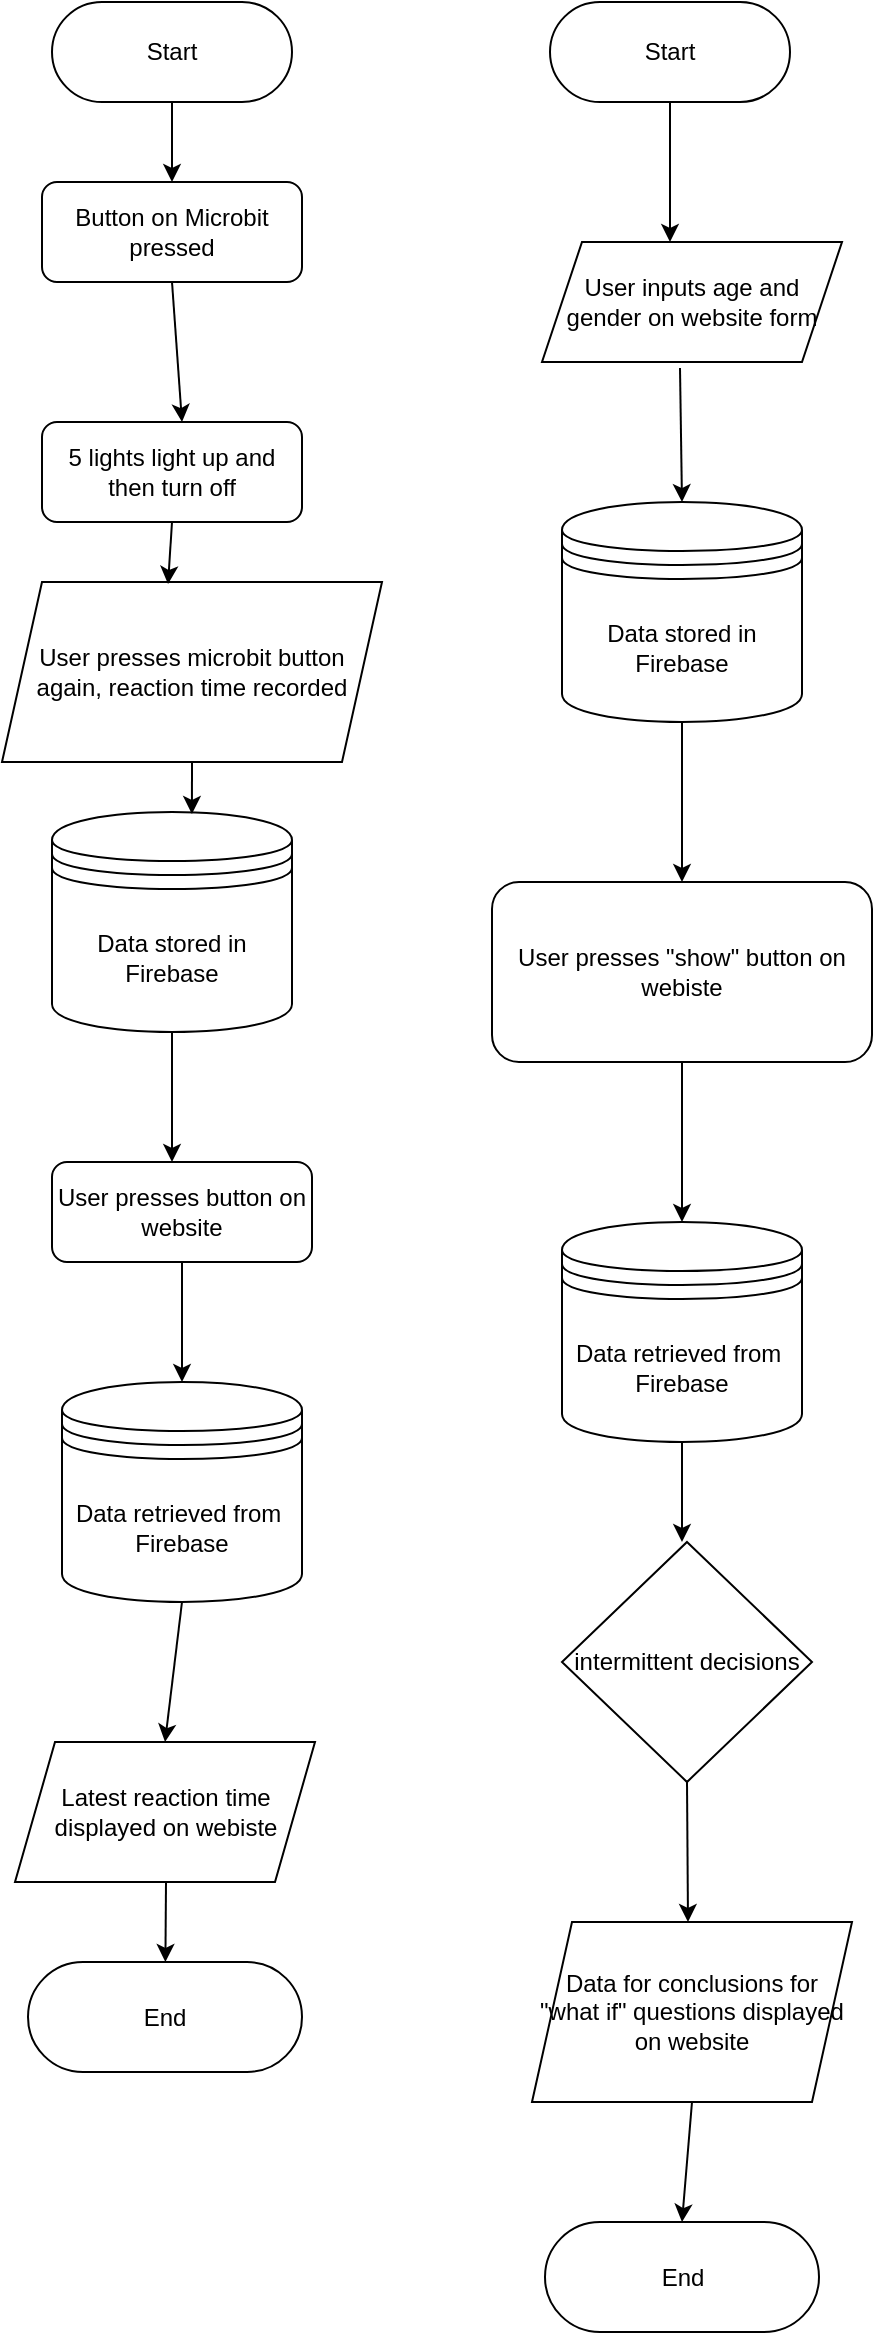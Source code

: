 <mxfile version="22.1.17" type="device">
  <diagram id="C5RBs43oDa-KdzZeNtuy" name="Page-1">
    <mxGraphModel dx="1434" dy="1959" grid="1" gridSize="10" guides="1" tooltips="1" connect="1" arrows="1" fold="1" page="1" pageScale="1" pageWidth="827" pageHeight="1169" math="0" shadow="0">
      <root>
        <mxCell id="WIyWlLk6GJQsqaUBKTNV-0" />
        <mxCell id="WIyWlLk6GJQsqaUBKTNV-1" parent="WIyWlLk6GJQsqaUBKTNV-0" />
        <mxCell id="NHSdD5cQyTbtL80OTe6L-0" value="Button on Microbit pressed" style="rounded=1;whiteSpace=wrap;html=1;fontSize=12;glass=0;strokeWidth=1;shadow=0;" vertex="1" parent="WIyWlLk6GJQsqaUBKTNV-1">
          <mxGeometry x="100" y="-320" width="130" height="50" as="geometry" />
        </mxCell>
        <mxCell id="NHSdD5cQyTbtL80OTe6L-4" value="" style="endArrow=classic;html=1;rounded=0;exitX=0.5;exitY=1;exitDx=0;exitDy=0;" edge="1" parent="WIyWlLk6GJQsqaUBKTNV-1" source="NHSdD5cQyTbtL80OTe6L-0">
          <mxGeometry width="50" height="50" relative="1" as="geometry">
            <mxPoint x="390" y="-20" as="sourcePoint" />
            <mxPoint x="170" y="-200" as="targetPoint" />
          </mxGeometry>
        </mxCell>
        <mxCell id="NHSdD5cQyTbtL80OTe6L-5" value="5 lights light up and then turn off" style="rounded=1;whiteSpace=wrap;html=1;fontSize=12;glass=0;strokeWidth=1;shadow=0;" vertex="1" parent="WIyWlLk6GJQsqaUBKTNV-1">
          <mxGeometry x="100" y="-200" width="130" height="50" as="geometry" />
        </mxCell>
        <mxCell id="NHSdD5cQyTbtL80OTe6L-10" value="Data stored in Firebase" style="shape=datastore;whiteSpace=wrap;html=1;" vertex="1" parent="WIyWlLk6GJQsqaUBKTNV-1">
          <mxGeometry x="105" y="-5" width="120" height="110" as="geometry" />
        </mxCell>
        <mxCell id="NHSdD5cQyTbtL80OTe6L-12" value="" style="endArrow=classic;html=1;rounded=0;exitX=0.5;exitY=1;exitDx=0;exitDy=0;" edge="1" parent="WIyWlLk6GJQsqaUBKTNV-1" source="NHSdD5cQyTbtL80OTe6L-10">
          <mxGeometry width="50" height="50" relative="1" as="geometry">
            <mxPoint x="390" y="-20" as="sourcePoint" />
            <mxPoint x="165" y="170" as="targetPoint" />
          </mxGeometry>
        </mxCell>
        <mxCell id="NHSdD5cQyTbtL80OTe6L-13" value="User presses button on website" style="rounded=1;whiteSpace=wrap;html=1;fontSize=12;glass=0;strokeWidth=1;shadow=0;" vertex="1" parent="WIyWlLk6GJQsqaUBKTNV-1">
          <mxGeometry x="105" y="170" width="130" height="50" as="geometry" />
        </mxCell>
        <mxCell id="NHSdD5cQyTbtL80OTe6L-14" value="Start" style="html=1;dashed=0;whiteSpace=wrap;shape=mxgraph.dfd.start" vertex="1" parent="WIyWlLk6GJQsqaUBKTNV-1">
          <mxGeometry x="105" y="-410" width="120" height="50" as="geometry" />
        </mxCell>
        <mxCell id="NHSdD5cQyTbtL80OTe6L-16" value="User presses microbit button again, reaction time recorded" style="shape=parallelogram;perimeter=parallelogramPerimeter;whiteSpace=wrap;html=1;fixedSize=1;" vertex="1" parent="WIyWlLk6GJQsqaUBKTNV-1">
          <mxGeometry x="80" y="-120" width="190" height="90" as="geometry" />
        </mxCell>
        <mxCell id="NHSdD5cQyTbtL80OTe6L-17" value="" style="endArrow=classic;html=1;rounded=0;exitX=0.5;exitY=1;exitDx=0;exitDy=0;entryX=0.437;entryY=0.011;entryDx=0;entryDy=0;entryPerimeter=0;" edge="1" parent="WIyWlLk6GJQsqaUBKTNV-1" source="NHSdD5cQyTbtL80OTe6L-5" target="NHSdD5cQyTbtL80OTe6L-16">
          <mxGeometry width="50" height="50" relative="1" as="geometry">
            <mxPoint x="390" y="-120" as="sourcePoint" />
            <mxPoint x="440" y="-170" as="targetPoint" />
          </mxGeometry>
        </mxCell>
        <mxCell id="NHSdD5cQyTbtL80OTe6L-18" value="" style="endArrow=classic;html=1;rounded=0;exitX=0.5;exitY=1;exitDx=0;exitDy=0;entryX=0.583;entryY=0.009;entryDx=0;entryDy=0;entryPerimeter=0;" edge="1" parent="WIyWlLk6GJQsqaUBKTNV-1" source="NHSdD5cQyTbtL80OTe6L-16" target="NHSdD5cQyTbtL80OTe6L-10">
          <mxGeometry width="50" height="50" relative="1" as="geometry">
            <mxPoint x="390" y="-120" as="sourcePoint" />
            <mxPoint x="440" y="-170" as="targetPoint" />
          </mxGeometry>
        </mxCell>
        <mxCell id="NHSdD5cQyTbtL80OTe6L-19" value="Latest reaction time displayed on webiste" style="shape=parallelogram;perimeter=parallelogramPerimeter;whiteSpace=wrap;html=1;fixedSize=1;" vertex="1" parent="WIyWlLk6GJQsqaUBKTNV-1">
          <mxGeometry x="86.5" y="460" width="150" height="70" as="geometry" />
        </mxCell>
        <mxCell id="NHSdD5cQyTbtL80OTe6L-20" value="" style="endArrow=classic;html=1;rounded=0;exitX=0.5;exitY=1;exitDx=0;exitDy=0;entryX=0.5;entryY=0;entryDx=0;entryDy=0;" edge="1" parent="WIyWlLk6GJQsqaUBKTNV-1" source="NHSdD5cQyTbtL80OTe6L-13" target="NHSdD5cQyTbtL80OTe6L-36">
          <mxGeometry width="50" height="50" relative="1" as="geometry">
            <mxPoint x="390" y="80" as="sourcePoint" />
            <mxPoint x="170" y="270" as="targetPoint" />
          </mxGeometry>
        </mxCell>
        <mxCell id="NHSdD5cQyTbtL80OTe6L-21" value="" style="endArrow=classic;html=1;rounded=0;" edge="1" parent="WIyWlLk6GJQsqaUBKTNV-1" target="NHSdD5cQyTbtL80OTe6L-22">
          <mxGeometry width="50" height="50" relative="1" as="geometry">
            <mxPoint x="162" y="530" as="sourcePoint" />
            <mxPoint x="163" y="410" as="targetPoint" />
          </mxGeometry>
        </mxCell>
        <mxCell id="NHSdD5cQyTbtL80OTe6L-22" value="End" style="html=1;dashed=0;whiteSpace=wrap;shape=mxgraph.dfd.start" vertex="1" parent="WIyWlLk6GJQsqaUBKTNV-1">
          <mxGeometry x="93" y="570" width="137" height="55" as="geometry" />
        </mxCell>
        <mxCell id="NHSdD5cQyTbtL80OTe6L-23" value="" style="endArrow=classic;html=1;rounded=0;exitX=0.5;exitY=0.5;exitDx=0;exitDy=25;exitPerimeter=0;entryX=0.5;entryY=0;entryDx=0;entryDy=0;" edge="1" parent="WIyWlLk6GJQsqaUBKTNV-1" source="NHSdD5cQyTbtL80OTe6L-14" target="NHSdD5cQyTbtL80OTe6L-0">
          <mxGeometry width="50" height="50" relative="1" as="geometry">
            <mxPoint x="390" y="-120" as="sourcePoint" />
            <mxPoint x="440" y="-170" as="targetPoint" />
          </mxGeometry>
        </mxCell>
        <mxCell id="NHSdD5cQyTbtL80OTe6L-24" value="Start" style="html=1;dashed=0;whiteSpace=wrap;shape=mxgraph.dfd.start" vertex="1" parent="WIyWlLk6GJQsqaUBKTNV-1">
          <mxGeometry x="354" y="-410" width="120" height="50" as="geometry" />
        </mxCell>
        <mxCell id="NHSdD5cQyTbtL80OTe6L-25" value="" style="endArrow=classic;html=1;rounded=0;exitX=0.5;exitY=0.5;exitDx=0;exitDy=25;exitPerimeter=0;" edge="1" parent="WIyWlLk6GJQsqaUBKTNV-1" source="NHSdD5cQyTbtL80OTe6L-24">
          <mxGeometry width="50" height="50" relative="1" as="geometry">
            <mxPoint x="390" y="-220" as="sourcePoint" />
            <mxPoint x="414" y="-290" as="targetPoint" />
          </mxGeometry>
        </mxCell>
        <mxCell id="NHSdD5cQyTbtL80OTe6L-27" value="User inputs age and gender on website form" style="shape=parallelogram;perimeter=parallelogramPerimeter;whiteSpace=wrap;html=1;fixedSize=1;" vertex="1" parent="WIyWlLk6GJQsqaUBKTNV-1">
          <mxGeometry x="350" y="-290" width="150" height="60" as="geometry" />
        </mxCell>
        <mxCell id="NHSdD5cQyTbtL80OTe6L-28" value="" style="endArrow=classic;html=1;rounded=0;exitX=0.46;exitY=1.05;exitDx=0;exitDy=0;exitPerimeter=0;" edge="1" parent="WIyWlLk6GJQsqaUBKTNV-1" source="NHSdD5cQyTbtL80OTe6L-27">
          <mxGeometry width="50" height="50" relative="1" as="geometry">
            <mxPoint x="390" y="-120" as="sourcePoint" />
            <mxPoint x="420" y="-160" as="targetPoint" />
          </mxGeometry>
        </mxCell>
        <mxCell id="NHSdD5cQyTbtL80OTe6L-29" value="Data stored in Firebase" style="shape=datastore;whiteSpace=wrap;html=1;" vertex="1" parent="WIyWlLk6GJQsqaUBKTNV-1">
          <mxGeometry x="360" y="-160" width="120" height="110" as="geometry" />
        </mxCell>
        <mxCell id="NHSdD5cQyTbtL80OTe6L-33" value="" style="endArrow=classic;html=1;rounded=0;exitX=0.5;exitY=1;exitDx=0;exitDy=0;" edge="1" parent="WIyWlLk6GJQsqaUBKTNV-1" source="NHSdD5cQyTbtL80OTe6L-29">
          <mxGeometry width="50" height="50" relative="1" as="geometry">
            <mxPoint x="390" y="-20" as="sourcePoint" />
            <mxPoint x="420" y="30" as="targetPoint" />
          </mxGeometry>
        </mxCell>
        <mxCell id="NHSdD5cQyTbtL80OTe6L-34" value="User presses &quot;show&quot; button on webiste" style="rounded=1;whiteSpace=wrap;html=1;" vertex="1" parent="WIyWlLk6GJQsqaUBKTNV-1">
          <mxGeometry x="325" y="30" width="190" height="90" as="geometry" />
        </mxCell>
        <mxCell id="NHSdD5cQyTbtL80OTe6L-35" value="" style="endArrow=classic;html=1;rounded=0;exitX=0.5;exitY=1;exitDx=0;exitDy=0;" edge="1" parent="WIyWlLk6GJQsqaUBKTNV-1" source="NHSdD5cQyTbtL80OTe6L-34">
          <mxGeometry width="50" height="50" relative="1" as="geometry">
            <mxPoint x="414" y="240" as="sourcePoint" />
            <mxPoint x="420" y="200" as="targetPoint" />
          </mxGeometry>
        </mxCell>
        <mxCell id="NHSdD5cQyTbtL80OTe6L-36" value="Data retrieved from&amp;nbsp; Firebase" style="shape=datastore;whiteSpace=wrap;html=1;" vertex="1" parent="WIyWlLk6GJQsqaUBKTNV-1">
          <mxGeometry x="110" y="280" width="120" height="110" as="geometry" />
        </mxCell>
        <mxCell id="NHSdD5cQyTbtL80OTe6L-38" value="" style="endArrow=classic;html=1;rounded=0;exitX=0.5;exitY=1;exitDx=0;exitDy=0;entryX=0.5;entryY=0;entryDx=0;entryDy=0;" edge="1" parent="WIyWlLk6GJQsqaUBKTNV-1" source="NHSdD5cQyTbtL80OTe6L-36" target="NHSdD5cQyTbtL80OTe6L-19">
          <mxGeometry width="50" height="50" relative="1" as="geometry">
            <mxPoint x="390" y="280" as="sourcePoint" />
            <mxPoint x="440" y="230" as="targetPoint" />
          </mxGeometry>
        </mxCell>
        <mxCell id="NHSdD5cQyTbtL80OTe6L-39" value="Data retrieved from&amp;nbsp; Firebase" style="shape=datastore;whiteSpace=wrap;html=1;" vertex="1" parent="WIyWlLk6GJQsqaUBKTNV-1">
          <mxGeometry x="360" y="200" width="120" height="110" as="geometry" />
        </mxCell>
        <mxCell id="NHSdD5cQyTbtL80OTe6L-41" value="" style="endArrow=classic;html=1;rounded=0;exitX=0.5;exitY=1;exitDx=0;exitDy=0;" edge="1" parent="WIyWlLk6GJQsqaUBKTNV-1" source="NHSdD5cQyTbtL80OTe6L-39">
          <mxGeometry width="50" height="50" relative="1" as="geometry">
            <mxPoint x="420" y="320" as="sourcePoint" />
            <mxPoint x="420" y="360" as="targetPoint" />
          </mxGeometry>
        </mxCell>
        <mxCell id="NHSdD5cQyTbtL80OTe6L-42" value="intermittent decisions" style="rhombus;whiteSpace=wrap;html=1;" vertex="1" parent="WIyWlLk6GJQsqaUBKTNV-1">
          <mxGeometry x="360" y="360" width="125" height="120" as="geometry" />
        </mxCell>
        <mxCell id="NHSdD5cQyTbtL80OTe6L-45" value="" style="endArrow=classic;html=1;rounded=0;exitX=0.5;exitY=1;exitDx=0;exitDy=0;" edge="1" parent="WIyWlLk6GJQsqaUBKTNV-1" source="NHSdD5cQyTbtL80OTe6L-42">
          <mxGeometry width="50" height="50" relative="1" as="geometry">
            <mxPoint x="510" y="590" as="sourcePoint" />
            <mxPoint x="423" y="550" as="targetPoint" />
          </mxGeometry>
        </mxCell>
        <mxCell id="NHSdD5cQyTbtL80OTe6L-46" value="Data for conclusions for &quot;what if&quot; questions displayed on website" style="shape=parallelogram;perimeter=parallelogramPerimeter;whiteSpace=wrap;html=1;fixedSize=1;" vertex="1" parent="WIyWlLk6GJQsqaUBKTNV-1">
          <mxGeometry x="345" y="550" width="160" height="90" as="geometry" />
        </mxCell>
        <mxCell id="NHSdD5cQyTbtL80OTe6L-47" value="End" style="html=1;dashed=0;whiteSpace=wrap;shape=mxgraph.dfd.start" vertex="1" parent="WIyWlLk6GJQsqaUBKTNV-1">
          <mxGeometry x="351.5" y="700" width="137" height="55" as="geometry" />
        </mxCell>
        <mxCell id="NHSdD5cQyTbtL80OTe6L-48" value="" style="endArrow=classic;html=1;rounded=0;exitX=0.5;exitY=1;exitDx=0;exitDy=0;entryX=0.5;entryY=0.5;entryDx=0;entryDy=-27.5;entryPerimeter=0;" edge="1" parent="WIyWlLk6GJQsqaUBKTNV-1" source="NHSdD5cQyTbtL80OTe6L-46" target="NHSdD5cQyTbtL80OTe6L-47">
          <mxGeometry width="50" height="50" relative="1" as="geometry">
            <mxPoint x="390" y="580" as="sourcePoint" />
            <mxPoint x="440" y="530" as="targetPoint" />
          </mxGeometry>
        </mxCell>
      </root>
    </mxGraphModel>
  </diagram>
</mxfile>
